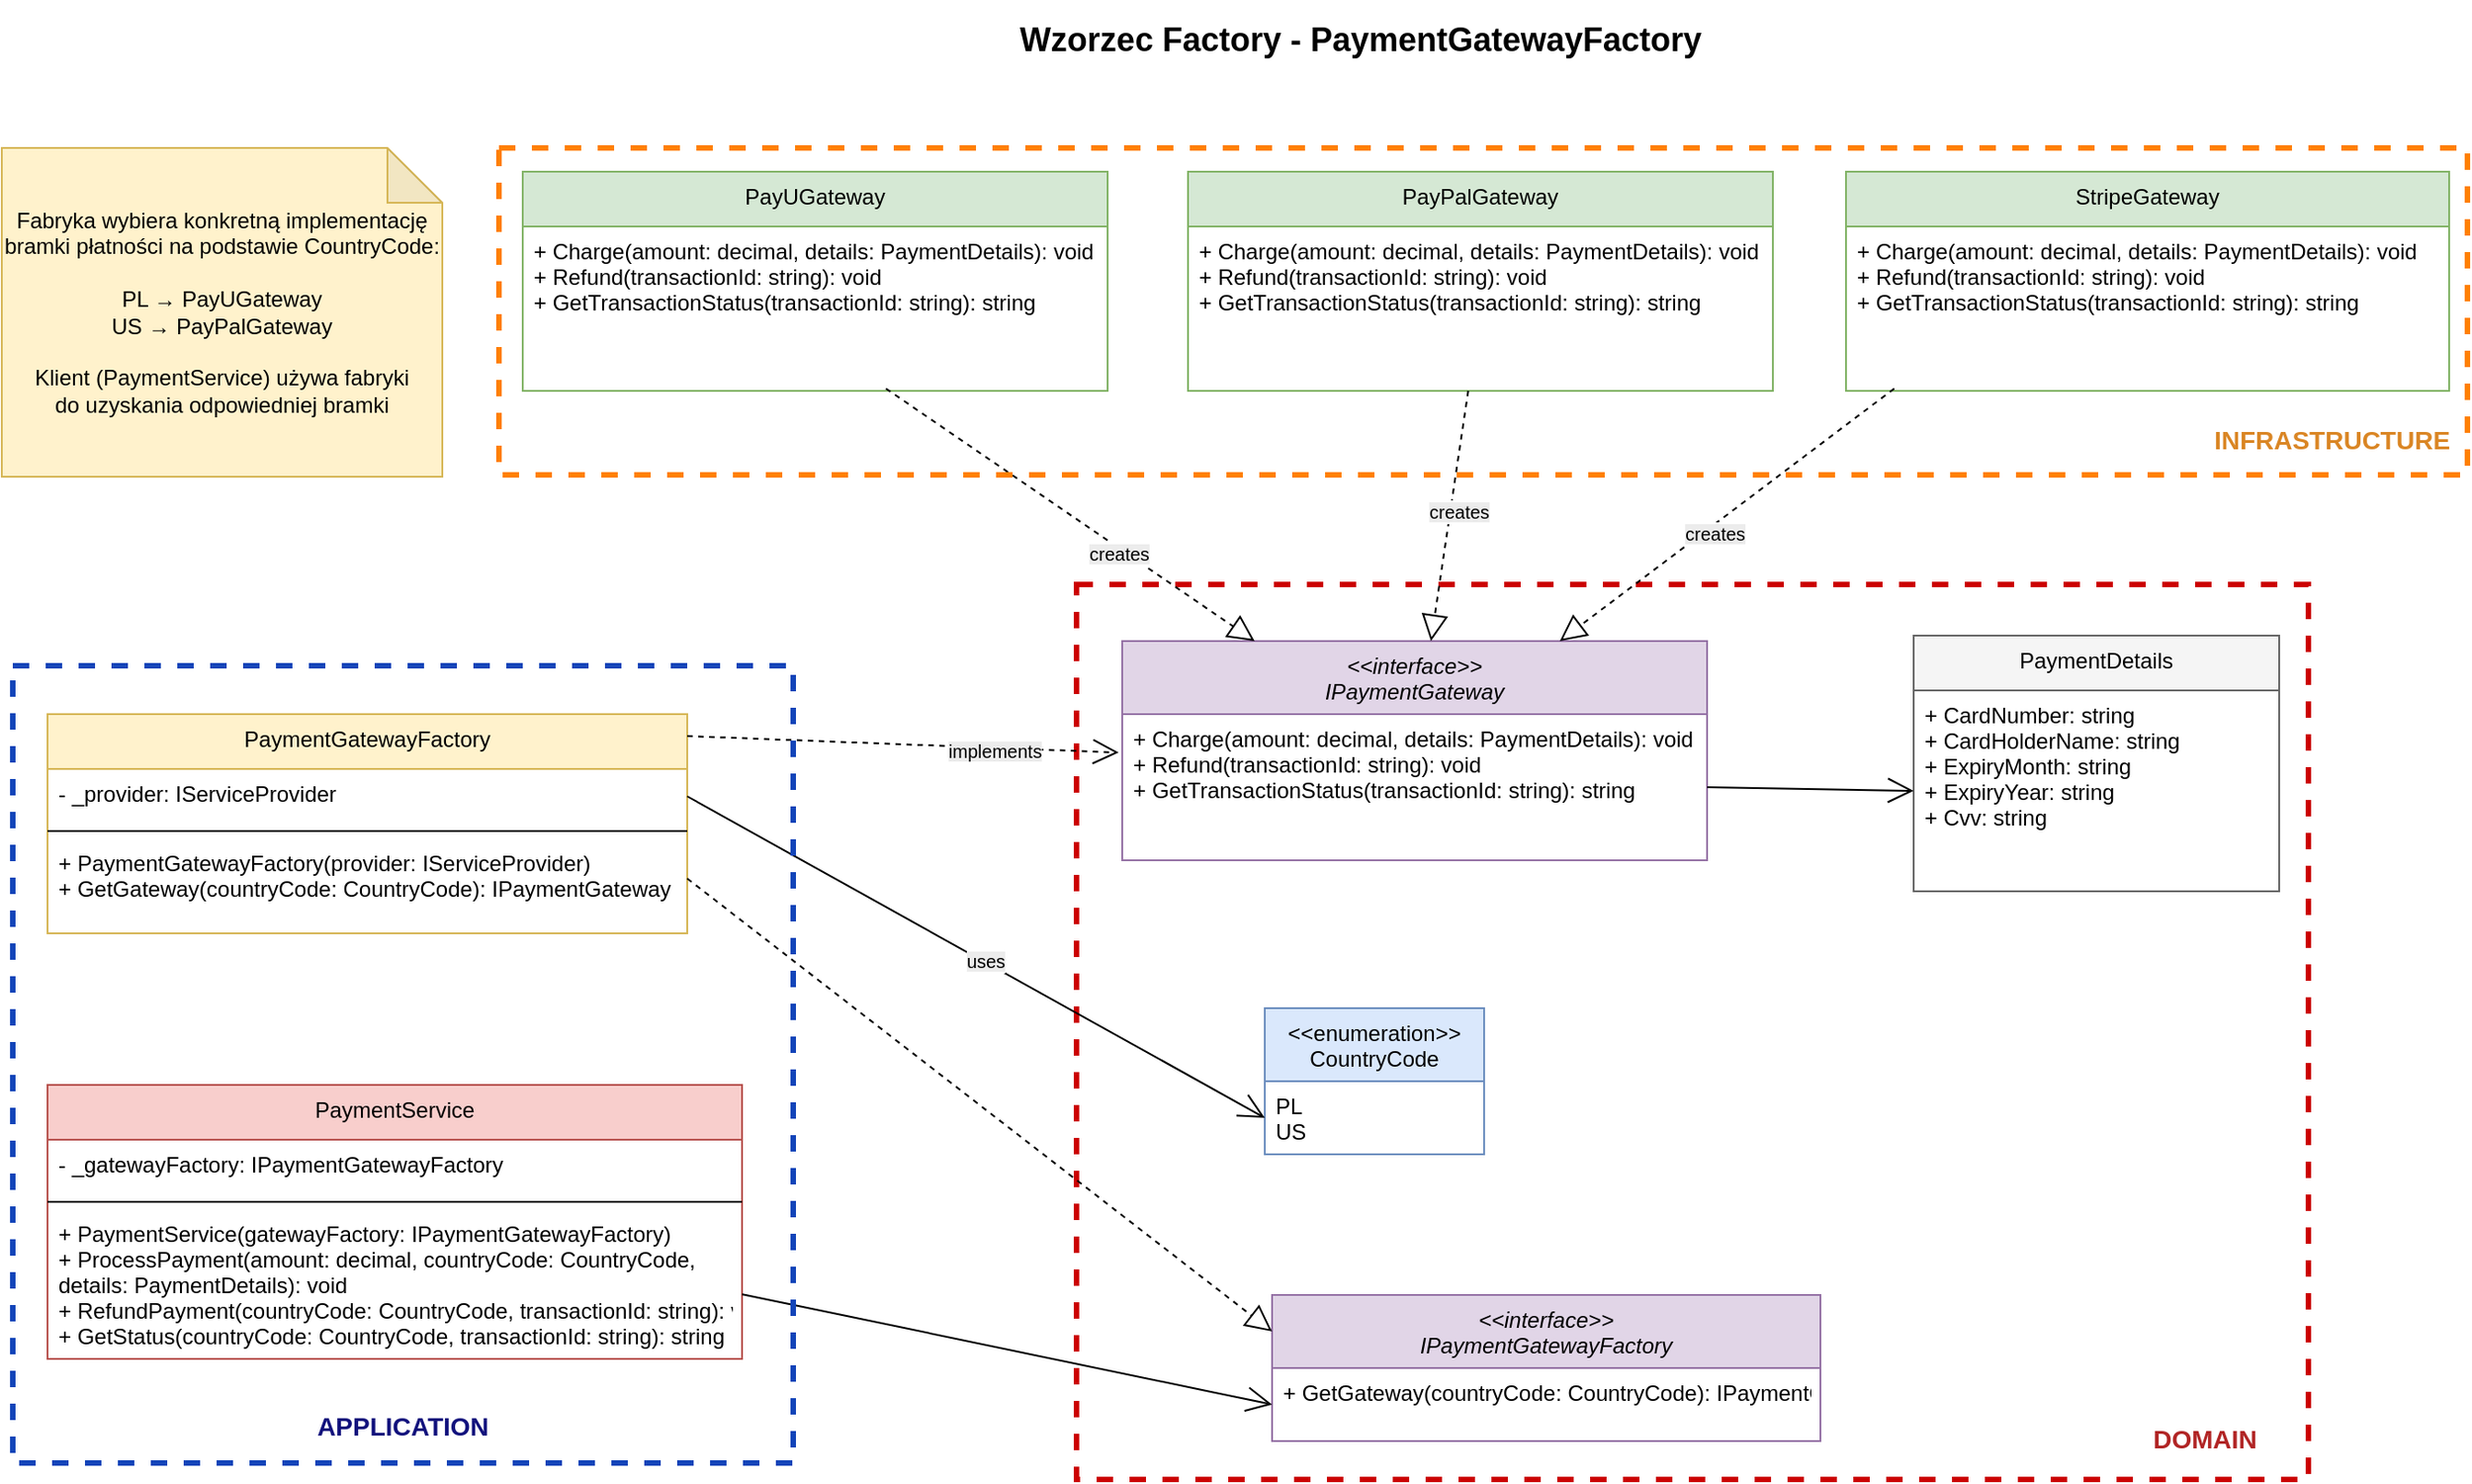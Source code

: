 <mxfile version="27.0.5">
  <diagram name="Factory Pattern - PaymentGateway" id="factory-pattern-diagram">
    <mxGraphModel dx="2932" dy="1187" grid="0" gridSize="10" guides="1" tooltips="1" connect="1" arrows="1" fold="1" page="1" pageScale="1" pageWidth="1400" pageHeight="850" math="0" shadow="0">
      <root>
        <mxCell id="0" />
        <mxCell id="1" parent="0" />
        <mxCell id="c1xa0NRVDkKMX2S2SR5D-8" value="" style="rounded=0;whiteSpace=wrap;html=1;dashed=1;fillColor=none;strokeColor=#CC0000;strokeWidth=3;shadow=0;glass=0;" parent="1" vertex="1">
          <mxGeometry x="604" y="331" width="674" height="490" as="geometry" />
        </mxCell>
        <mxCell id="title" value="&lt;font style=&quot;font-size: 18px;&quot;&gt;Wzorzec Factory - PaymentGatewayFactory&lt;/font&gt;" style="text;strokeColor=none;fillColor=none;html=1;fontSize=24;fontStyle=1;verticalAlign=middle;align=center;" parent="1" vertex="1">
          <mxGeometry x="559" y="11" width="400" height="40" as="geometry" />
        </mxCell>
        <mxCell id="IPaymentGateway" value="&lt;&lt;interface&gt;&gt;&#xa;IPaymentGateway" style="swimlane;fontStyle=2;align=center;verticalAlign=top;childLayout=stackLayout;horizontal=1;startSize=40;horizontalStack=0;resizeParent=1;resizeLast=0;collapsible=1;marginBottom=0;rounded=0;shadow=0;strokeWidth=1;fillColor=#e1d5e7;strokeColor=#9673a6;" parent="1" vertex="1">
          <mxGeometry x="629" y="362" width="320" height="120" as="geometry">
            <mxRectangle x="580" y="100" width="160" height="40" as="alternateBounds" />
          </mxGeometry>
        </mxCell>
        <mxCell id="IPaymentGateway-methods" value="+ Charge(amount: decimal, details: PaymentDetails): void&#xa;+ Refund(transactionId: string): void&#xa;+ GetTransactionStatus(transactionId: string): string" style="text;align=left;verticalAlign=top;spacingLeft=4;spacingRight=4;overflow=hidden;rotatable=0;points=[[0,0.5],[1,0.5]];portConstraint=eastwest;" parent="IPaymentGateway" vertex="1">
          <mxGeometry y="40" width="320" height="80" as="geometry" />
        </mxCell>
        <mxCell id="PayUGateway" value="PayUGateway" style="swimlane;fontStyle=0;align=center;verticalAlign=top;childLayout=stackLayout;horizontal=1;startSize=30;horizontalStack=0;resizeParent=1;resizeLast=0;collapsible=1;marginBottom=0;rounded=0;shadow=0;strokeWidth=1;fillColor=#d5e8d4;strokeColor=#82b366;" parent="1" vertex="1">
          <mxGeometry x="301" y="105" width="320" height="120" as="geometry">
            <mxRectangle x="200" y="320" width="100" height="30" as="alternateBounds" />
          </mxGeometry>
        </mxCell>
        <mxCell id="PayUGateway-methods" value="+ Charge(amount: decimal, details: PaymentDetails): void&#xa;+ Refund(transactionId: string): void&#xa;+ GetTransactionStatus(transactionId: string): string" style="text;align=left;verticalAlign=top;spacingLeft=4;spacingRight=4;overflow=hidden;rotatable=0;points=[[0,0.5],[1,0.5]];portConstraint=eastwest;" parent="PayUGateway" vertex="1">
          <mxGeometry y="30" width="320" height="90" as="geometry" />
        </mxCell>
        <mxCell id="PayPalGateway" value="PayPalGateway" style="swimlane;fontStyle=0;align=center;verticalAlign=top;childLayout=stackLayout;horizontal=1;startSize=30;horizontalStack=0;resizeParent=1;resizeLast=0;collapsible=1;marginBottom=0;rounded=0;shadow=0;strokeWidth=1;fillColor=#d5e8d4;strokeColor=#82b366;" parent="1" vertex="1">
          <mxGeometry x="665" y="105" width="320" height="120" as="geometry">
            <mxRectangle x="580" y="320" width="100" height="30" as="alternateBounds" />
          </mxGeometry>
        </mxCell>
        <mxCell id="PayPalGateway-methods" value="+ Charge(amount: decimal, details: PaymentDetails): void&#xa;+ Refund(transactionId: string): void&#xa;+ GetTransactionStatus(transactionId: string): string" style="text;align=left;verticalAlign=top;spacingLeft=4;spacingRight=4;overflow=hidden;rotatable=0;points=[[0,0.5],[1,0.5]];portConstraint=eastwest;" parent="PayPalGateway" vertex="1">
          <mxGeometry y="30" width="320" height="90" as="geometry" />
        </mxCell>
        <mxCell id="StripeGateway" value="StripeGateway" style="swimlane;fontStyle=0;align=center;verticalAlign=top;childLayout=stackLayout;horizontal=1;startSize=30;horizontalStack=0;resizeParent=1;resizeLast=0;collapsible=1;marginBottom=0;rounded=0;shadow=0;strokeWidth=1;fillColor=#d5e8d4;strokeColor=#82b366;" parent="1" vertex="1">
          <mxGeometry x="1025" y="105" width="330" height="120" as="geometry">
            <mxRectangle x="960" y="320" width="100" height="30" as="alternateBounds" />
          </mxGeometry>
        </mxCell>
        <mxCell id="StripeGateway-methods" value="+ Charge(amount: decimal, details: PaymentDetails): void&#xa;+ Refund(transactionId: string): void&#xa;+ GetTransactionStatus(transactionId: string): string" style="text;align=left;verticalAlign=top;spacingLeft=4;spacingRight=4;overflow=hidden;rotatable=0;points=[[0,0.5],[1,0.5]];portConstraint=eastwest;" parent="StripeGateway" vertex="1">
          <mxGeometry y="30" width="330" height="90" as="geometry" />
        </mxCell>
        <mxCell id="IPaymentGatewayFactory" value="&lt;&lt;interface&gt;&gt;&#xa;IPaymentGatewayFactory" style="swimlane;fontStyle=2;align=center;verticalAlign=top;childLayout=stackLayout;horizontal=1;startSize=40;horizontalStack=0;resizeParent=1;resizeLast=0;collapsible=1;marginBottom=0;rounded=0;shadow=0;strokeWidth=1;fillColor=#e1d5e7;strokeColor=#9673a6;" parent="1" vertex="1">
          <mxGeometry x="711" y="720" width="300" height="80" as="geometry">
            <mxRectangle x="711" y="720" width="200" height="40" as="alternateBounds" />
          </mxGeometry>
        </mxCell>
        <mxCell id="IPaymentGatewayFactory-methods" value="+ GetGateway(countryCode: CountryCode): IPaymentGateway" style="text;align=left;verticalAlign=top;spacingLeft=4;spacingRight=4;overflow=hidden;rotatable=0;points=[[0,0.5],[1,0.5]];portConstraint=eastwest;" parent="IPaymentGatewayFactory" vertex="1">
          <mxGeometry y="40" width="300" height="40" as="geometry" />
        </mxCell>
        <mxCell id="PaymentGatewayFactory" value="PaymentGatewayFactory" style="swimlane;fontStyle=0;align=center;verticalAlign=top;childLayout=stackLayout;horizontal=1;startSize=30;horizontalStack=0;resizeParent=1;resizeLast=0;collapsible=1;marginBottom=0;rounded=0;shadow=0;strokeWidth=1;fillColor=#fff2cc;strokeColor=#d6b656;" parent="1" vertex="1">
          <mxGeometry x="41" y="402" width="350" height="120" as="geometry">
            <mxRectangle x="85" y="400" width="150" height="30" as="alternateBounds" />
          </mxGeometry>
        </mxCell>
        <mxCell id="PaymentGatewayFactory-fields" value="- _provider: IServiceProvider" style="text;align=left;verticalAlign=top;spacingLeft=4;spacingRight=4;overflow=hidden;rotatable=0;points=[[0,0.5],[1,0.5]];portConstraint=eastwest;" parent="PaymentGatewayFactory" vertex="1">
          <mxGeometry y="30" width="350" height="30" as="geometry" />
        </mxCell>
        <mxCell id="PaymentGatewayFactory-line" value="" style="line;html=1;strokeWidth=1;align=left;verticalAlign=middle;spacingTop=-1;spacingLeft=3;spacingRight=3;rotatable=0;labelPosition=right;points=[];portConstraint=eastwest;" parent="PaymentGatewayFactory" vertex="1">
          <mxGeometry y="60" width="350" height="8" as="geometry" />
        </mxCell>
        <mxCell id="PaymentGatewayFactory-methods" value="+ PaymentGatewayFactory(provider: IServiceProvider)&#xa;+ GetGateway(countryCode: CountryCode): IPaymentGateway" style="text;align=left;verticalAlign=top;spacingLeft=4;spacingRight=4;overflow=hidden;rotatable=0;points=[[0,0.5],[1,0.5]];portConstraint=eastwest;" parent="PaymentGatewayFactory" vertex="1">
          <mxGeometry y="68" width="350" height="52" as="geometry" />
        </mxCell>
        <mxCell id="PaymentService" value="PaymentService" style="swimlane;fontStyle=0;align=center;verticalAlign=top;childLayout=stackLayout;horizontal=1;startSize=30;horizontalStack=0;resizeParent=1;resizeLast=0;collapsible=1;marginBottom=0;rounded=0;shadow=0;strokeWidth=1;fillColor=#f8cecc;strokeColor=#b85450;" parent="1" vertex="1">
          <mxGeometry x="41" y="605" width="380" height="150" as="geometry">
            <mxRectangle x="500" y="650" width="120" height="30" as="alternateBounds" />
          </mxGeometry>
        </mxCell>
        <mxCell id="PaymentService-fields" value="- _gatewayFactory: IPaymentGatewayFactory" style="text;align=left;verticalAlign=top;spacingLeft=4;spacingRight=4;overflow=hidden;rotatable=0;points=[[0,0.5],[1,0.5]];portConstraint=eastwest;" parent="PaymentService" vertex="1">
          <mxGeometry y="30" width="380" height="30" as="geometry" />
        </mxCell>
        <mxCell id="PaymentService-line" value="" style="line;html=1;strokeWidth=1;align=left;verticalAlign=middle;spacingTop=-1;spacingLeft=3;spacingRight=3;rotatable=0;labelPosition=right;points=[];portConstraint=eastwest;" parent="PaymentService" vertex="1">
          <mxGeometry y="60" width="380" height="8" as="geometry" />
        </mxCell>
        <mxCell id="PaymentService-methods" value="+ PaymentService(gatewayFactory: IPaymentGatewayFactory)&#xa;+ ProcessPayment(amount: decimal, countryCode: CountryCode, &#xa;                  details: PaymentDetails): void&#xa;+ RefundPayment(countryCode: CountryCode, transactionId: string): void&#xa;+ GetStatus(countryCode: CountryCode, transactionId: string): string" style="text;align=left;verticalAlign=top;spacingLeft=4;spacingRight=4;overflow=hidden;rotatable=0;points=[[0,0.5],[1,0.5]];portConstraint=eastwest;" parent="PaymentService" vertex="1">
          <mxGeometry y="68" width="380" height="82" as="geometry" />
        </mxCell>
        <mxCell id="CountryCode" value="&lt;&lt;enumeration&gt;&gt;&#xa;CountryCode" style="swimlane;fontStyle=0;align=center;verticalAlign=top;childLayout=stackLayout;horizontal=1;startSize=40;horizontalStack=0;resizeParent=1;resizeLast=0;collapsible=1;marginBottom=0;rounded=0;shadow=0;strokeWidth=1;fillColor=#dae8fc;strokeColor=#6c8ebf;" parent="1" vertex="1">
          <mxGeometry x="707" y="563" width="120" height="80" as="geometry">
            <mxRectangle x="980" y="520" width="100" height="40" as="alternateBounds" />
          </mxGeometry>
        </mxCell>
        <mxCell id="CountryCode-values" value="PL&#xa;US" style="text;align=left;verticalAlign=top;spacingLeft=4;spacingRight=4;overflow=hidden;rotatable=0;points=[[0,0.5],[1,0.5]];portConstraint=eastwest;" parent="CountryCode" vertex="1">
          <mxGeometry y="40" width="120" height="40" as="geometry" />
        </mxCell>
        <mxCell id="PaymentDetails" value="PaymentDetails" style="swimlane;fontStyle=0;align=center;verticalAlign=top;childLayout=stackLayout;horizontal=1;startSize=30;horizontalStack=0;resizeParent=1;resizeLast=0;collapsible=1;marginBottom=0;rounded=0;shadow=0;strokeWidth=1;fillColor=#f5f5f5;strokeColor=#666666;" parent="1" vertex="1">
          <mxGeometry x="1062" y="359" width="200" height="140" as="geometry">
            <mxRectangle x="980" y="100" width="120" height="30" as="alternateBounds" />
          </mxGeometry>
        </mxCell>
        <mxCell id="PaymentDetails-fields" value="+ CardNumber: string&#xa;+ CardHolderName: string&#xa;+ ExpiryMonth: string&#xa;+ ExpiryYear: string&#xa;+ Cvv: string" style="text;align=left;verticalAlign=top;spacingLeft=4;spacingRight=4;overflow=hidden;rotatable=0;points=[[0,0.5],[1,0.5]];portConstraint=eastwest;" parent="PaymentDetails" vertex="1">
          <mxGeometry y="30" width="200" height="110" as="geometry" />
        </mxCell>
        <mxCell id="implements1" value="" style="endArrow=block;dashed=1;endFill=0;endSize=12;html=1;exitX=0.621;exitY=0.986;exitDx=0;exitDy=0;exitPerimeter=0;" parent="1" source="PayUGateway-methods" target="IPaymentGateway" edge="1">
          <mxGeometry width="160" relative="1" as="geometry">
            <mxPoint x="359" y="551" as="sourcePoint" />
            <mxPoint x="629" y="471" as="targetPoint" />
          </mxGeometry>
        </mxCell>
        <mxCell id="c1xa0NRVDkKMX2S2SR5D-2" value="&lt;span style=&quot;font-size: 10px; text-wrap-mode: wrap; background-color: rgb(236, 236, 236);&quot;&gt;creates&lt;/span&gt;" style="edgeLabel;html=1;align=center;verticalAlign=middle;resizable=0;points=[];" parent="implements1" vertex="1" connectable="0">
          <mxGeometry x="0.271" y="-3" relative="1" as="geometry">
            <mxPoint as="offset" />
          </mxGeometry>
        </mxCell>
        <mxCell id="implements2" value="" style="endArrow=block;dashed=1;endFill=0;endSize=12;html=1;" parent="1" source="PayPalGateway-methods" target="IPaymentGateway" edge="1">
          <mxGeometry width="160" relative="1" as="geometry">
            <mxPoint x="739" y="551" as="sourcePoint" />
            <mxPoint x="749" y="471" as="targetPoint" />
          </mxGeometry>
        </mxCell>
        <mxCell id="c1xa0NRVDkKMX2S2SR5D-3" value="&lt;span style=&quot;font-size: 10px; text-wrap-mode: wrap; background-color: rgb(236, 236, 236);&quot;&gt;creates&lt;/span&gt;" style="edgeLabel;html=1;align=center;verticalAlign=middle;resizable=0;points=[];" parent="implements2" vertex="1" connectable="0">
          <mxGeometry x="-0.048" y="4" relative="1" as="geometry">
            <mxPoint as="offset" />
          </mxGeometry>
        </mxCell>
        <mxCell id="implements3" value="" style="endArrow=block;dashed=1;endFill=0;endSize=12;html=1;exitX=0.08;exitY=0.986;exitDx=0;exitDy=0;exitPerimeter=0;" parent="1" source="StripeGateway-methods" target="IPaymentGateway" edge="1">
          <mxGeometry width="160" relative="1" as="geometry">
            <mxPoint x="1119" y="551" as="sourcePoint" />
            <mxPoint x="833" y="471" as="targetPoint" />
          </mxGeometry>
        </mxCell>
        <mxCell id="c1xa0NRVDkKMX2S2SR5D-4" value="&lt;span style=&quot;font-size: 10px; text-wrap-mode: wrap; background-color: rgb(236, 236, 236);&quot;&gt;creates&lt;/span&gt;" style="edgeLabel;html=1;align=center;verticalAlign=middle;resizable=0;points=[];" parent="implements3" vertex="1" connectable="0">
          <mxGeometry x="0.105" y="4" relative="1" as="geometry">
            <mxPoint as="offset" />
          </mxGeometry>
        </mxCell>
        <mxCell id="implements4" value="" style="endArrow=block;dashed=1;endFill=0;endSize=12;html=1;entryX=0;entryY=0.25;entryDx=0;entryDy=0;exitX=1;exitY=0.75;exitDx=0;exitDy=0;" parent="1" source="PaymentGatewayFactory" target="IPaymentGatewayFactory" edge="1">
          <mxGeometry width="160" relative="1" as="geometry">
            <mxPoint x="539" y="711" as="sourcePoint" />
            <mxPoint x="649" y="785" as="targetPoint" />
          </mxGeometry>
        </mxCell>
        <mxCell id="uses1" value="" style="endArrow=open;endFill=1;endSize=12;html=1;entryX=0;entryY=0.75;entryDx=0;entryDy=0;" parent="1" source="PaymentService" target="IPaymentGatewayFactory" edge="1">
          <mxGeometry width="160" relative="1" as="geometry">
            <mxPoint x="465" y="909" as="sourcePoint" />
            <mxPoint x="65" y="774" as="targetPoint" />
          </mxGeometry>
        </mxCell>
        <mxCell id="creates1" value="" style="endArrow=open;endFill=1;endSize=12;html=1;exitX=1;exitY=0.1;exitDx=0;exitDy=0;entryX=-0.006;entryY=0.263;entryDx=0;entryDy=0;entryPerimeter=0;dashed=1;exitPerimeter=0;" parent="1" source="PaymentGatewayFactory" target="IPaymentGateway-methods" edge="1">
          <mxGeometry width="160" relative="1" as="geometry">
            <mxPoint x="428.378" y="414.895" as="sourcePoint" />
            <mxPoint x="665" y="471" as="targetPoint" />
          </mxGeometry>
        </mxCell>
        <mxCell id="c1xa0NRVDkKMX2S2SR5D-5" value="&lt;span style=&quot;font-size: 10px; text-wrap-mode: wrap; background-color: rgb(236, 236, 236);&quot;&gt;implements&lt;/span&gt;" style="edgeLabel;html=1;align=center;verticalAlign=middle;resizable=0;points=[];" parent="creates1" vertex="1" connectable="0">
          <mxGeometry x="0.424" y="-1" relative="1" as="geometry">
            <mxPoint as="offset" />
          </mxGeometry>
        </mxCell>
        <mxCell id="uses2" value="" style="endArrow=open;endFill=1;endSize=12;html=1;entryX=0;entryY=0.5;entryDx=0;entryDy=0;exitX=1;exitY=0.5;exitDx=0;exitDy=0;" parent="1" source="PaymentGatewayFactory-fields" target="CountryCode-values" edge="1">
          <mxGeometry width="160" relative="1" as="geometry">
            <mxPoint x="425.424" y="456.79" as="sourcePoint" />
            <mxPoint x="999" y="801" as="targetPoint" />
          </mxGeometry>
        </mxCell>
        <mxCell id="c1xa0NRVDkKMX2S2SR5D-6" value="&lt;span style=&quot;font-size: 10px; text-wrap-mode: wrap; background-color: rgb(236, 236, 236);&quot;&gt;uses&lt;/span&gt;" style="edgeLabel;html=1;align=center;verticalAlign=middle;resizable=0;points=[];" parent="uses2" vertex="1" connectable="0">
          <mxGeometry x="0.026" y="1" relative="1" as="geometry">
            <mxPoint as="offset" />
          </mxGeometry>
        </mxCell>
        <mxCell id="uses3" value="" style="endArrow=open;endFill=1;endSize=12;html=1;exitX=1;exitY=0.5;exitDx=0;exitDy=0;entryX=0;entryY=0.5;entryDx=0;entryDy=0;" parent="1" source="IPaymentGateway-methods" target="PaymentDetails-fields" edge="1">
          <mxGeometry width="160" relative="1" as="geometry">
            <mxPoint x="899" y="421" as="sourcePoint" />
            <mxPoint x="1009" y="426" as="targetPoint" />
          </mxGeometry>
        </mxCell>
        <mxCell id="note" value="Fabryka wybiera konkretną implementację&#xa;bramki płatności na podstawie CountryCode:&#xa;&#xa;PL → PayUGateway&#xa;US → PayPalGateway&#xa;&#xa;Klient (PaymentService) używa fabryki&#xa;do uzyskania odpowiedniej bramki" style="shape=note;whiteSpace=wrap;html=1;backgroundOutline=1;darkOpacity=0.05;fillColor=#fff2cc;strokeColor=#d6b656;fontSize=12;" parent="1" vertex="1">
          <mxGeometry x="16" y="92" width="241" height="180" as="geometry" />
        </mxCell>
        <mxCell id="c1xa0NRVDkKMX2S2SR5D-10" value="" style="rounded=0;whiteSpace=wrap;html=1;dashed=1;fillColor=none;strokeColor=light-dark(#FF8000,#FFA3A3);strokeWidth=3;shadow=0;glass=0;" parent="1" vertex="1">
          <mxGeometry x="288" y="92" width="1077" height="179" as="geometry" />
        </mxCell>
        <mxCell id="VpGVESUsZvYDBo0K1WEv-2" value="" style="rounded=0;whiteSpace=wrap;html=1;dashed=1;fillColor=none;strokeColor=light-dark(#1345b9, #FFA3A3);strokeWidth=3;shadow=0;glass=0;" vertex="1" parent="1">
          <mxGeometry x="22" y="375.5" width="427" height="436.5" as="geometry" />
        </mxCell>
        <mxCell id="VpGVESUsZvYDBo0K1WEv-3" value="APPLICATION" style="text;html=1;align=center;verticalAlign=middle;whiteSpace=wrap;rounded=0;fontColor=light-dark(#12127d, #cdcdff);fontStyle=1;fontSize=14;" vertex="1" parent="1">
          <mxGeometry x="183" y="777" width="105" height="30" as="geometry" />
        </mxCell>
        <mxCell id="VpGVESUsZvYDBo0K1WEv-4" value="DOMAIN" style="text;html=1;align=center;verticalAlign=middle;whiteSpace=wrap;rounded=0;fontColor=light-dark(#b12525, #cdcdff);fontStyle=1;fontSize=14;" vertex="1" parent="1">
          <mxGeometry x="1169" y="784" width="105" height="30" as="geometry" />
        </mxCell>
        <mxCell id="VpGVESUsZvYDBo0K1WEv-5" value="INFRASTRUCTURE" style="text;html=1;align=center;verticalAlign=middle;whiteSpace=wrap;rounded=0;fontColor=light-dark(#da8625, #cdcdff);fontStyle=1;fontSize=14;" vertex="1" parent="1">
          <mxGeometry x="1222" y="237" width="138" height="30" as="geometry" />
        </mxCell>
      </root>
    </mxGraphModel>
  </diagram>
</mxfile>
